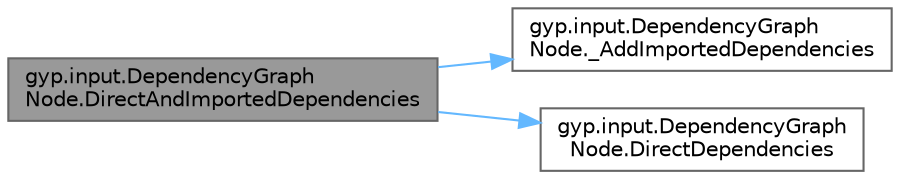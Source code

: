 digraph "gyp.input.DependencyGraphNode.DirectAndImportedDependencies"
{
 // LATEX_PDF_SIZE
  bgcolor="transparent";
  edge [fontname=Helvetica,fontsize=10,labelfontname=Helvetica,labelfontsize=10];
  node [fontname=Helvetica,fontsize=10,shape=box,height=0.2,width=0.4];
  rankdir="LR";
  Node1 [id="Node000001",label="gyp.input.DependencyGraph\lNode.DirectAndImportedDependencies",height=0.2,width=0.4,color="gray40", fillcolor="grey60", style="filled", fontcolor="black",tooltip=" "];
  Node1 -> Node2 [id="edge3_Node000001_Node000002",color="steelblue1",style="solid",tooltip=" "];
  Node2 [id="Node000002",label="gyp.input.DependencyGraph\lNode._AddImportedDependencies",height=0.2,width=0.4,color="grey40", fillcolor="white", style="filled",URL="$classgyp_1_1input_1_1_dependency_graph_node.html#ad2b218391b57d95de13d21947363869a",tooltip=" "];
  Node1 -> Node3 [id="edge4_Node000001_Node000003",color="steelblue1",style="solid",tooltip=" "];
  Node3 [id="Node000003",label="gyp.input.DependencyGraph\lNode.DirectDependencies",height=0.2,width=0.4,color="grey40", fillcolor="white", style="filled",URL="$classgyp_1_1input_1_1_dependency_graph_node.html#a3555c517dbe95bf80adfee0f3bbe9492",tooltip=" "];
}
